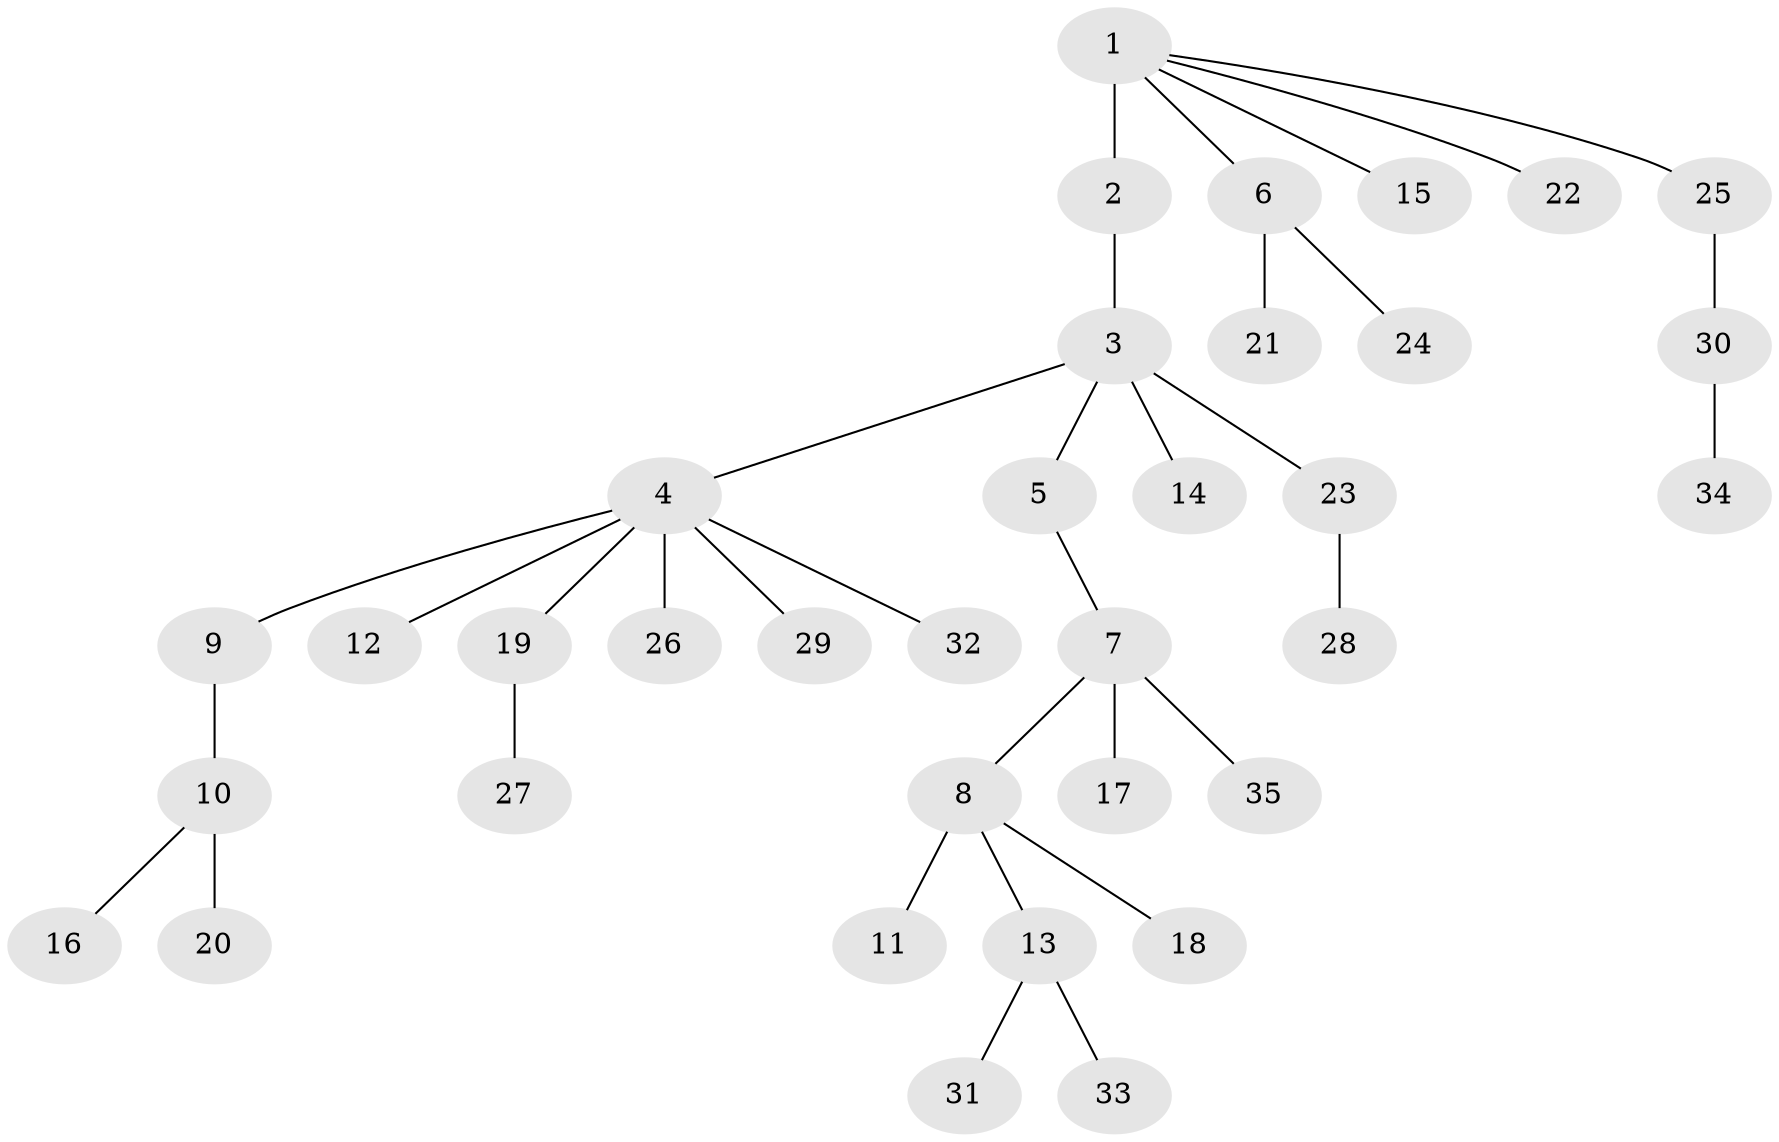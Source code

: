 // original degree distribution, {2: 0.2714285714285714, 7: 0.014285714285714285, 6: 0.04285714285714286, 3: 0.1, 5: 0.02857142857142857, 1: 0.5142857142857142, 4: 0.02857142857142857}
// Generated by graph-tools (version 1.1) at 2025/37/03/09/25 02:37:04]
// undirected, 35 vertices, 34 edges
graph export_dot {
graph [start="1"]
  node [color=gray90,style=filled];
  1;
  2;
  3;
  4;
  5;
  6;
  7;
  8;
  9;
  10;
  11;
  12;
  13;
  14;
  15;
  16;
  17;
  18;
  19;
  20;
  21;
  22;
  23;
  24;
  25;
  26;
  27;
  28;
  29;
  30;
  31;
  32;
  33;
  34;
  35;
  1 -- 2 [weight=5.0];
  1 -- 6 [weight=1.0];
  1 -- 15 [weight=1.0];
  1 -- 22 [weight=1.0];
  1 -- 25 [weight=1.0];
  2 -- 3 [weight=1.0];
  3 -- 4 [weight=1.0];
  3 -- 5 [weight=1.0];
  3 -- 14 [weight=1.0];
  3 -- 23 [weight=1.0];
  4 -- 9 [weight=1.0];
  4 -- 12 [weight=1.0];
  4 -- 19 [weight=1.0];
  4 -- 26 [weight=1.0];
  4 -- 29 [weight=1.0];
  4 -- 32 [weight=1.0];
  5 -- 7 [weight=1.0];
  6 -- 21 [weight=2.0];
  6 -- 24 [weight=1.0];
  7 -- 8 [weight=1.0];
  7 -- 17 [weight=1.0];
  7 -- 35 [weight=1.0];
  8 -- 11 [weight=2.0];
  8 -- 13 [weight=1.0];
  8 -- 18 [weight=1.0];
  9 -- 10 [weight=1.0];
  10 -- 16 [weight=1.0];
  10 -- 20 [weight=2.0];
  13 -- 31 [weight=1.0];
  13 -- 33 [weight=1.0];
  19 -- 27 [weight=1.0];
  23 -- 28 [weight=2.0];
  25 -- 30 [weight=1.0];
  30 -- 34 [weight=1.0];
}
